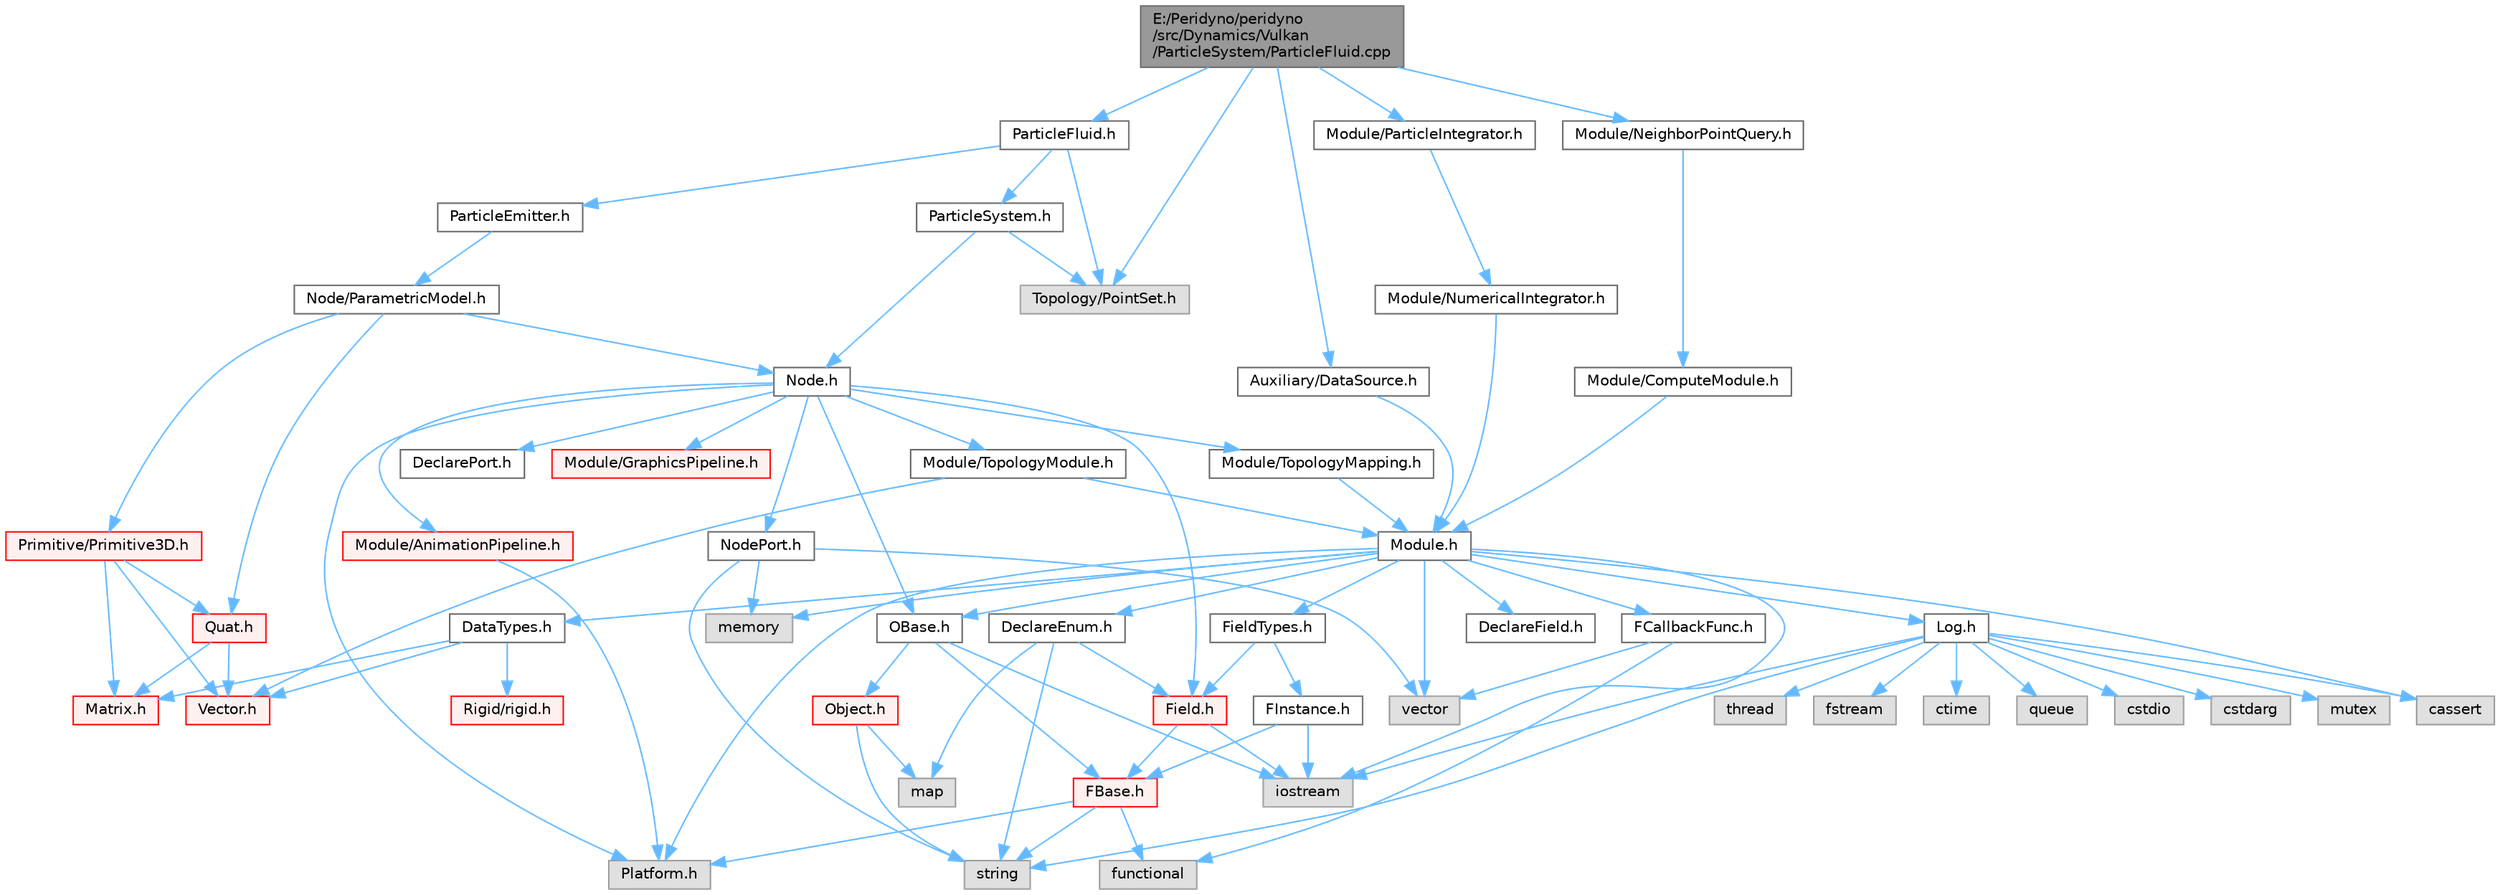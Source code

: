 digraph "E:/Peridyno/peridyno/src/Dynamics/Vulkan/ParticleSystem/ParticleFluid.cpp"
{
 // LATEX_PDF_SIZE
  bgcolor="transparent";
  edge [fontname=Helvetica,fontsize=10,labelfontname=Helvetica,labelfontsize=10];
  node [fontname=Helvetica,fontsize=10,shape=box,height=0.2,width=0.4];
  Node1 [id="Node000001",label="E:/Peridyno/peridyno\l/src/Dynamics/Vulkan\l/ParticleSystem/ParticleFluid.cpp",height=0.2,width=0.4,color="gray40", fillcolor="grey60", style="filled", fontcolor="black",tooltip=" "];
  Node1 -> Node2 [id="edge1_Node000001_Node000002",color="steelblue1",style="solid",tooltip=" "];
  Node2 [id="Node000002",label="ParticleFluid.h",height=0.2,width=0.4,color="grey40", fillcolor="white", style="filled",URL="$_vulkan_2_particle_system_2_particle_fluid_8h.html",tooltip=" "];
  Node2 -> Node3 [id="edge2_Node000002_Node000003",color="steelblue1",style="solid",tooltip=" "];
  Node3 [id="Node000003",label="ParticleSystem.h",height=0.2,width=0.4,color="grey40", fillcolor="white", style="filled",URL="$_vulkan_2_particle_system_2_particle_system_8h.html",tooltip=" "];
  Node3 -> Node4 [id="edge3_Node000003_Node000004",color="steelblue1",style="solid",tooltip=" "];
  Node4 [id="Node000004",label="Node.h",height=0.2,width=0.4,color="grey40", fillcolor="white", style="filled",URL="$_node_8h.html",tooltip=" "];
  Node4 -> Node5 [id="edge4_Node000004_Node000005",color="steelblue1",style="solid",tooltip=" "];
  Node5 [id="Node000005",label="OBase.h",height=0.2,width=0.4,color="grey40", fillcolor="white", style="filled",URL="$_o_base_8h.html",tooltip=" "];
  Node5 -> Node6 [id="edge5_Node000005_Node000006",color="steelblue1",style="solid",tooltip=" "];
  Node6 [id="Node000006",label="iostream",height=0.2,width=0.4,color="grey60", fillcolor="#E0E0E0", style="filled",tooltip=" "];
  Node5 -> Node7 [id="edge6_Node000005_Node000007",color="steelblue1",style="solid",tooltip=" "];
  Node7 [id="Node000007",label="FBase.h",height=0.2,width=0.4,color="red", fillcolor="#FFF0F0", style="filled",URL="$_f_base_8h.html",tooltip=" "];
  Node7 -> Node8 [id="edge7_Node000007_Node000008",color="steelblue1",style="solid",tooltip=" "];
  Node8 [id="Node000008",label="Platform.h",height=0.2,width=0.4,color="grey60", fillcolor="#E0E0E0", style="filled",tooltip=" "];
  Node7 -> Node11 [id="edge8_Node000007_Node000011",color="steelblue1",style="solid",tooltip=" "];
  Node11 [id="Node000011",label="string",height=0.2,width=0.4,color="grey60", fillcolor="#E0E0E0", style="filled",tooltip=" "];
  Node7 -> Node12 [id="edge9_Node000007_Node000012",color="steelblue1",style="solid",tooltip=" "];
  Node12 [id="Node000012",label="functional",height=0.2,width=0.4,color="grey60", fillcolor="#E0E0E0", style="filled",tooltip=" "];
  Node5 -> Node14 [id="edge10_Node000005_Node000014",color="steelblue1",style="solid",tooltip=" "];
  Node14 [id="Node000014",label="Object.h",height=0.2,width=0.4,color="red", fillcolor="#FFF0F0", style="filled",URL="$_object_8h.html",tooltip=" "];
  Node14 -> Node11 [id="edge11_Node000014_Node000011",color="steelblue1",style="solid",tooltip=" "];
  Node14 -> Node16 [id="edge12_Node000014_Node000016",color="steelblue1",style="solid",tooltip=" "];
  Node16 [id="Node000016",label="map",height=0.2,width=0.4,color="grey60", fillcolor="#E0E0E0", style="filled",tooltip=" "];
  Node4 -> Node17 [id="edge13_Node000004_Node000017",color="steelblue1",style="solid",tooltip=" "];
  Node17 [id="Node000017",label="Field.h",height=0.2,width=0.4,color="red", fillcolor="#FFF0F0", style="filled",URL="$_field_8h.html",tooltip=" "];
  Node17 -> Node6 [id="edge14_Node000017_Node000006",color="steelblue1",style="solid",tooltip=" "];
  Node17 -> Node7 [id="edge15_Node000017_Node000007",color="steelblue1",style="solid",tooltip=" "];
  Node4 -> Node8 [id="edge16_Node000004_Node000008",color="steelblue1",style="solid",tooltip=" "];
  Node4 -> Node72 [id="edge17_Node000004_Node000072",color="steelblue1",style="solid",tooltip=" "];
  Node72 [id="Node000072",label="DeclarePort.h",height=0.2,width=0.4,color="grey40", fillcolor="white", style="filled",URL="$_declare_port_8h.html",tooltip=" "];
  Node4 -> Node73 [id="edge18_Node000004_Node000073",color="steelblue1",style="solid",tooltip=" "];
  Node73 [id="Node000073",label="NodePort.h",height=0.2,width=0.4,color="grey40", fillcolor="white", style="filled",URL="$_node_port_8h.html",tooltip=" "];
  Node73 -> Node11 [id="edge19_Node000073_Node000011",color="steelblue1",style="solid",tooltip=" "];
  Node73 -> Node22 [id="edge20_Node000073_Node000022",color="steelblue1",style="solid",tooltip=" "];
  Node22 [id="Node000022",label="vector",height=0.2,width=0.4,color="grey60", fillcolor="#E0E0E0", style="filled",tooltip=" "];
  Node73 -> Node23 [id="edge21_Node000073_Node000023",color="steelblue1",style="solid",tooltip=" "];
  Node23 [id="Node000023",label="memory",height=0.2,width=0.4,color="grey60", fillcolor="#E0E0E0", style="filled",tooltip=" "];
  Node4 -> Node74 [id="edge22_Node000004_Node000074",color="steelblue1",style="solid",tooltip=" "];
  Node74 [id="Node000074",label="Module/TopologyModule.h",height=0.2,width=0.4,color="grey40", fillcolor="white", style="filled",URL="$_topology_module_8h.html",tooltip=" "];
  Node74 -> Node32 [id="edge23_Node000074_Node000032",color="steelblue1",style="solid",tooltip=" "];
  Node32 [id="Node000032",label="Vector.h",height=0.2,width=0.4,color="red", fillcolor="#FFF0F0", style="filled",URL="$_vector_8h.html",tooltip=" "];
  Node74 -> Node75 [id="edge24_Node000074_Node000075",color="steelblue1",style="solid",tooltip=" "];
  Node75 [id="Node000075",label="Module.h",height=0.2,width=0.4,color="grey40", fillcolor="white", style="filled",URL="$_module_8h.html",tooltip=" "];
  Node75 -> Node8 [id="edge25_Node000075_Node000008",color="steelblue1",style="solid",tooltip=" "];
  Node75 -> Node23 [id="edge26_Node000075_Node000023",color="steelblue1",style="solid",tooltip=" "];
  Node75 -> Node22 [id="edge27_Node000075_Node000022",color="steelblue1",style="solid",tooltip=" "];
  Node75 -> Node21 [id="edge28_Node000075_Node000021",color="steelblue1",style="solid",tooltip=" "];
  Node21 [id="Node000021",label="cassert",height=0.2,width=0.4,color="grey60", fillcolor="#E0E0E0", style="filled",tooltip=" "];
  Node75 -> Node6 [id="edge29_Node000075_Node000006",color="steelblue1",style="solid",tooltip=" "];
  Node75 -> Node5 [id="edge30_Node000075_Node000005",color="steelblue1",style="solid",tooltip=" "];
  Node75 -> Node76 [id="edge31_Node000075_Node000076",color="steelblue1",style="solid",tooltip=" "];
  Node76 [id="Node000076",label="Log.h",height=0.2,width=0.4,color="grey40", fillcolor="white", style="filled",URL="$_log_8h.html",tooltip=" "];
  Node76 -> Node77 [id="edge32_Node000076_Node000077",color="steelblue1",style="solid",tooltip=" "];
  Node77 [id="Node000077",label="mutex",height=0.2,width=0.4,color="grey60", fillcolor="#E0E0E0", style="filled",tooltip=" "];
  Node76 -> Node78 [id="edge33_Node000076_Node000078",color="steelblue1",style="solid",tooltip=" "];
  Node78 [id="Node000078",label="thread",height=0.2,width=0.4,color="grey60", fillcolor="#E0E0E0", style="filled",tooltip=" "];
  Node76 -> Node11 [id="edge34_Node000076_Node000011",color="steelblue1",style="solid",tooltip=" "];
  Node76 -> Node79 [id="edge35_Node000076_Node000079",color="steelblue1",style="solid",tooltip=" "];
  Node79 [id="Node000079",label="fstream",height=0.2,width=0.4,color="grey60", fillcolor="#E0E0E0", style="filled",tooltip=" "];
  Node76 -> Node6 [id="edge36_Node000076_Node000006",color="steelblue1",style="solid",tooltip=" "];
  Node76 -> Node80 [id="edge37_Node000076_Node000080",color="steelblue1",style="solid",tooltip=" "];
  Node80 [id="Node000080",label="ctime",height=0.2,width=0.4,color="grey60", fillcolor="#E0E0E0", style="filled",tooltip=" "];
  Node76 -> Node81 [id="edge38_Node000076_Node000081",color="steelblue1",style="solid",tooltip=" "];
  Node81 [id="Node000081",label="queue",height=0.2,width=0.4,color="grey60", fillcolor="#E0E0E0", style="filled",tooltip=" "];
  Node76 -> Node82 [id="edge39_Node000076_Node000082",color="steelblue1",style="solid",tooltip=" "];
  Node82 [id="Node000082",label="cstdio",height=0.2,width=0.4,color="grey60", fillcolor="#E0E0E0", style="filled",tooltip=" "];
  Node76 -> Node21 [id="edge40_Node000076_Node000021",color="steelblue1",style="solid",tooltip=" "];
  Node76 -> Node83 [id="edge41_Node000076_Node000083",color="steelblue1",style="solid",tooltip=" "];
  Node83 [id="Node000083",label="cstdarg",height=0.2,width=0.4,color="grey60", fillcolor="#E0E0E0", style="filled",tooltip=" "];
  Node75 -> Node84 [id="edge42_Node000075_Node000084",color="steelblue1",style="solid",tooltip=" "];
  Node84 [id="Node000084",label="DataTypes.h",height=0.2,width=0.4,color="grey40", fillcolor="white", style="filled",URL="$_data_types_8h.html",tooltip=" "];
  Node84 -> Node32 [id="edge43_Node000084_Node000032",color="steelblue1",style="solid",tooltip=" "];
  Node84 -> Node50 [id="edge44_Node000084_Node000050",color="steelblue1",style="solid",tooltip=" "];
  Node50 [id="Node000050",label="Matrix.h",height=0.2,width=0.4,color="red", fillcolor="#FFF0F0", style="filled",URL="$_matrix_8h.html",tooltip=" "];
  Node84 -> Node85 [id="edge45_Node000084_Node000085",color="steelblue1",style="solid",tooltip=" "];
  Node85 [id="Node000085",label="Rigid/rigid.h",height=0.2,width=0.4,color="red", fillcolor="#FFF0F0", style="filled",URL="$rigid_8h.html",tooltip=" "];
  Node75 -> Node89 [id="edge46_Node000075_Node000089",color="steelblue1",style="solid",tooltip=" "];
  Node89 [id="Node000089",label="DeclareEnum.h",height=0.2,width=0.4,color="grey40", fillcolor="white", style="filled",URL="$_declare_enum_8h.html",tooltip=" "];
  Node89 -> Node16 [id="edge47_Node000089_Node000016",color="steelblue1",style="solid",tooltip=" "];
  Node89 -> Node11 [id="edge48_Node000089_Node000011",color="steelblue1",style="solid",tooltip=" "];
  Node89 -> Node17 [id="edge49_Node000089_Node000017",color="steelblue1",style="solid",tooltip=" "];
  Node75 -> Node90 [id="edge50_Node000075_Node000090",color="steelblue1",style="solid",tooltip=" "];
  Node90 [id="Node000090",label="DeclareField.h",height=0.2,width=0.4,color="grey40", fillcolor="white", style="filled",URL="$_declare_field_8h.html",tooltip=" "];
  Node75 -> Node91 [id="edge51_Node000075_Node000091",color="steelblue1",style="solid",tooltip=" "];
  Node91 [id="Node000091",label="FCallbackFunc.h",height=0.2,width=0.4,color="grey40", fillcolor="white", style="filled",URL="$_f_callback_func_8h.html",tooltip=" "];
  Node91 -> Node22 [id="edge52_Node000091_Node000022",color="steelblue1",style="solid",tooltip=" "];
  Node91 -> Node12 [id="edge53_Node000091_Node000012",color="steelblue1",style="solid",tooltip=" "];
  Node75 -> Node92 [id="edge54_Node000075_Node000092",color="steelblue1",style="solid",tooltip=" "];
  Node92 [id="Node000092",label="FieldTypes.h",height=0.2,width=0.4,color="grey40", fillcolor="white", style="filled",URL="$_field_types_8h.html",tooltip=" "];
  Node92 -> Node17 [id="edge55_Node000092_Node000017",color="steelblue1",style="solid",tooltip=" "];
  Node92 -> Node93 [id="edge56_Node000092_Node000093",color="steelblue1",style="solid",tooltip=" "];
  Node93 [id="Node000093",label="FInstance.h",height=0.2,width=0.4,color="grey40", fillcolor="white", style="filled",URL="$_f_instance_8h.html",tooltip=" "];
  Node93 -> Node6 [id="edge57_Node000093_Node000006",color="steelblue1",style="solid",tooltip=" "];
  Node93 -> Node7 [id="edge58_Node000093_Node000007",color="steelblue1",style="solid",tooltip=" "];
  Node4 -> Node94 [id="edge59_Node000004_Node000094",color="steelblue1",style="solid",tooltip=" "];
  Node94 [id="Node000094",label="Module/TopologyMapping.h",height=0.2,width=0.4,color="grey40", fillcolor="white", style="filled",URL="$_topology_mapping_8h.html",tooltip=" "];
  Node94 -> Node75 [id="edge60_Node000094_Node000075",color="steelblue1",style="solid",tooltip=" "];
  Node4 -> Node95 [id="edge61_Node000004_Node000095",color="steelblue1",style="solid",tooltip=" "];
  Node95 [id="Node000095",label="Module/AnimationPipeline.h",height=0.2,width=0.4,color="red", fillcolor="#FFF0F0", style="filled",URL="$_animation_pipeline_8h.html",tooltip=" "];
  Node95 -> Node8 [id="edge62_Node000095_Node000008",color="steelblue1",style="solid",tooltip=" "];
  Node4 -> Node97 [id="edge63_Node000004_Node000097",color="steelblue1",style="solid",tooltip=" "];
  Node97 [id="Node000097",label="Module/GraphicsPipeline.h",height=0.2,width=0.4,color="red", fillcolor="#FFF0F0", style="filled",URL="$_graphics_pipeline_8h.html",tooltip=" "];
  Node3 -> Node98 [id="edge64_Node000003_Node000098",color="steelblue1",style="solid",tooltip=" "];
  Node98 [id="Node000098",label="Topology/PointSet.h",height=0.2,width=0.4,color="grey60", fillcolor="#E0E0E0", style="filled",tooltip=" "];
  Node2 -> Node99 [id="edge65_Node000002_Node000099",color="steelblue1",style="solid",tooltip=" "];
  Node99 [id="Node000099",label="ParticleEmitter.h",height=0.2,width=0.4,color="grey40", fillcolor="white", style="filled",URL="$_vulkan_2_particle_system_2_particle_emitter_8h.html",tooltip=" "];
  Node99 -> Node100 [id="edge66_Node000099_Node000100",color="steelblue1",style="solid",tooltip=" "];
  Node100 [id="Node000100",label="Node/ParametricModel.h",height=0.2,width=0.4,color="grey40", fillcolor="white", style="filled",URL="$_parametric_model_8h.html",tooltip=" "];
  Node100 -> Node4 [id="edge67_Node000100_Node000004",color="steelblue1",style="solid",tooltip=" "];
  Node100 -> Node63 [id="edge68_Node000100_Node000063",color="steelblue1",style="solid",tooltip=" "];
  Node63 [id="Node000063",label="Quat.h",height=0.2,width=0.4,color="red", fillcolor="#FFF0F0", style="filled",URL="$_quat_8h.html",tooltip="Implementation of quaternion."];
  Node63 -> Node32 [id="edge69_Node000063_Node000032",color="steelblue1",style="solid",tooltip=" "];
  Node63 -> Node50 [id="edge70_Node000063_Node000050",color="steelblue1",style="solid",tooltip=" "];
  Node100 -> Node101 [id="edge71_Node000100_Node000101",color="steelblue1",style="solid",tooltip=" "];
  Node101 [id="Node000101",label="Primitive/Primitive3D.h",height=0.2,width=0.4,color="red", fillcolor="#FFF0F0", style="filled",URL="$_primitive3_d_8h.html",tooltip=" "];
  Node101 -> Node32 [id="edge72_Node000101_Node000032",color="steelblue1",style="solid",tooltip=" "];
  Node101 -> Node50 [id="edge73_Node000101_Node000050",color="steelblue1",style="solid",tooltip=" "];
  Node101 -> Node63 [id="edge74_Node000101_Node000063",color="steelblue1",style="solid",tooltip=" "];
  Node2 -> Node98 [id="edge75_Node000002_Node000098",color="steelblue1",style="solid",tooltip=" "];
  Node1 -> Node105 [id="edge76_Node000001_Node000105",color="steelblue1",style="solid",tooltip=" "];
  Node105 [id="Node000105",label="Module/ParticleIntegrator.h",height=0.2,width=0.4,color="grey40", fillcolor="white", style="filled",URL="$_vulkan_2_particle_system_2_module_2_particle_integrator_8h.html",tooltip=" "];
  Node105 -> Node106 [id="edge77_Node000105_Node000106",color="steelblue1",style="solid",tooltip=" "];
  Node106 [id="Node000106",label="Module/NumericalIntegrator.h",height=0.2,width=0.4,color="grey40", fillcolor="white", style="filled",URL="$_numerical_integrator_8h.html",tooltip=" "];
  Node106 -> Node75 [id="edge78_Node000106_Node000075",color="steelblue1",style="solid",tooltip=" "];
  Node1 -> Node107 [id="edge79_Node000001_Node000107",color="steelblue1",style="solid",tooltip=" "];
  Node107 [id="Node000107",label="Module/NeighborPointQuery.h",height=0.2,width=0.4,color="grey40", fillcolor="white", style="filled",URL="$_dynamics_2_vulkan_2_particle_system_2_module_2_neighbor_point_query_8h.html",tooltip=" "];
  Node107 -> Node108 [id="edge80_Node000107_Node000108",color="steelblue1",style="solid",tooltip=" "];
  Node108 [id="Node000108",label="Module/ComputeModule.h",height=0.2,width=0.4,color="grey40", fillcolor="white", style="filled",URL="$_compute_module_8h.html",tooltip=" "];
  Node108 -> Node75 [id="edge81_Node000108_Node000075",color="steelblue1",style="solid",tooltip=" "];
  Node1 -> Node109 [id="edge82_Node000001_Node000109",color="steelblue1",style="solid",tooltip=" "];
  Node109 [id="Node000109",label="Auxiliary/DataSource.h",height=0.2,width=0.4,color="grey40", fillcolor="white", style="filled",URL="$_data_source_8h.html",tooltip=" "];
  Node109 -> Node75 [id="edge83_Node000109_Node000075",color="steelblue1",style="solid",tooltip=" "];
  Node1 -> Node98 [id="edge84_Node000001_Node000098",color="steelblue1",style="solid",tooltip=" "];
}
